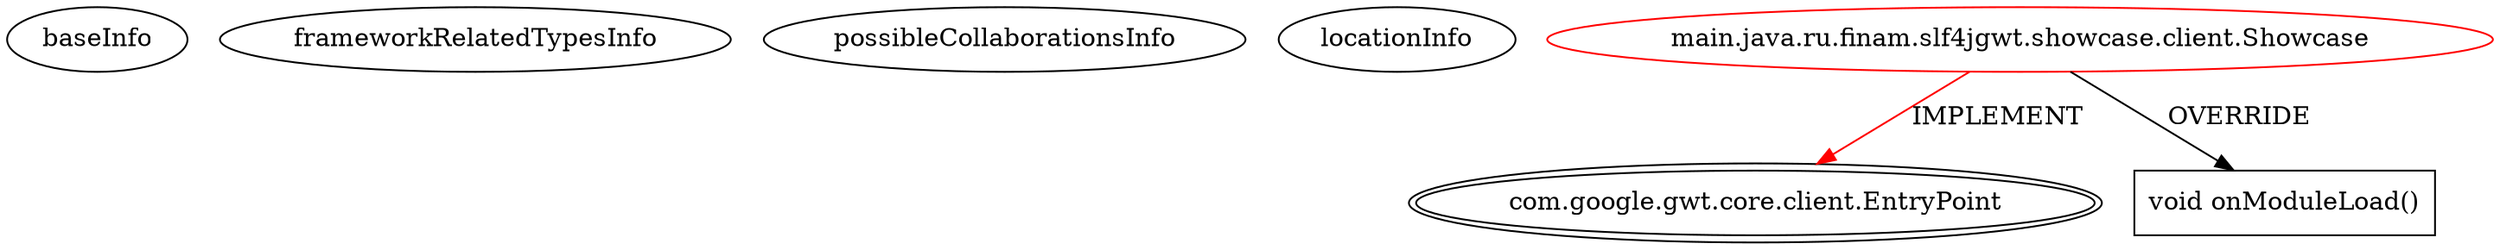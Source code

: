 digraph {
baseInfo[graphId=154,category="extension_graph",isAnonymous=false,possibleRelation=false]
frameworkRelatedTypesInfo[0="com.google.gwt.core.client.EntryPoint"]
possibleCollaborationsInfo[]
locationInfo[projectName="FinamTrade-slf4j-gwt",filePath="/FinamTrade-slf4j-gwt/slf4j-gwt-master/src/main/java/ru/finam/slf4jgwt/showcase/client/Showcase.java",contextSignature="Showcase",graphId="154"]
0[label="main.java.ru.finam.slf4jgwt.showcase.client.Showcase",vertexType="ROOT_CLIENT_CLASS_DECLARATION",isFrameworkType=false,color=red]
1[label="com.google.gwt.core.client.EntryPoint",vertexType="FRAMEWORK_INTERFACE_TYPE",isFrameworkType=true,peripheries=2]
2[label="void onModuleLoad()",vertexType="OVERRIDING_METHOD_DECLARATION",isFrameworkType=false,shape=box]
0->1[label="IMPLEMENT",color=red]
0->2[label="OVERRIDE"]
}
